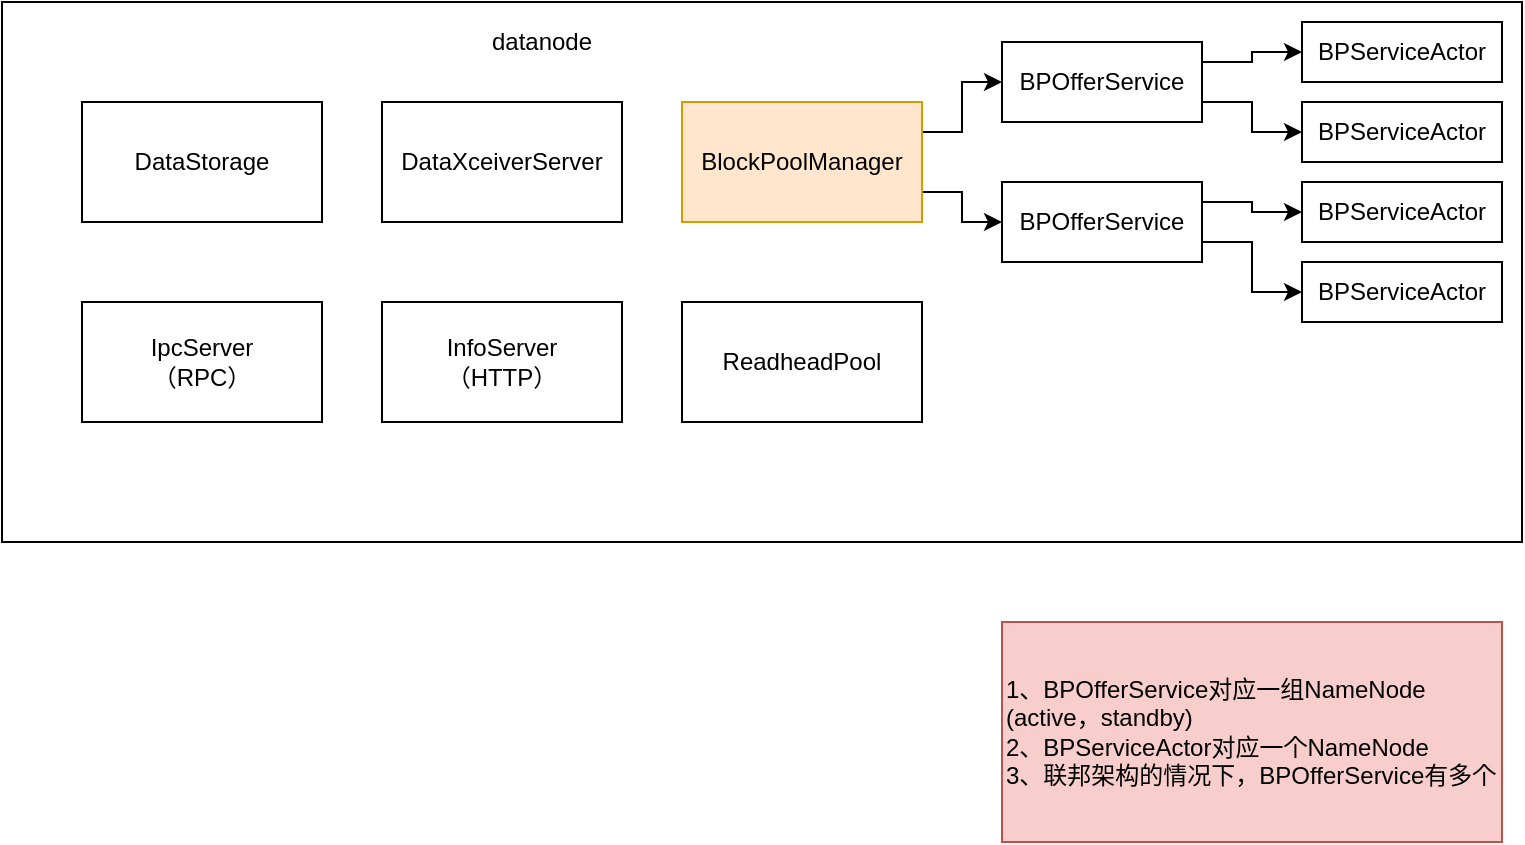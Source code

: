 <mxfile version="12.4.9" type="github">
  <diagram id="Rd0evlW4CYZFVhWFqkJk" name="第 1 页">
    <mxGraphModel dx="1422" dy="762" grid="1" gridSize="10" guides="1" tooltips="1" connect="1" arrows="1" fold="1" page="1" pageScale="1" pageWidth="827" pageHeight="1169" math="0" shadow="0">
      <root>
        <mxCell id="0"/>
        <mxCell id="1" parent="0"/>
        <mxCell id="CxxXEVq3UzC0iG8Yhcxf-14" value="" style="rounded=0;whiteSpace=wrap;html=1;" vertex="1" parent="1">
          <mxGeometry x="30" y="200" width="760" height="270" as="geometry"/>
        </mxCell>
        <mxCell id="CxxXEVq3UzC0iG8Yhcxf-15" value="datanode" style="text;html=1;strokeColor=none;fillColor=none;align=center;verticalAlign=middle;whiteSpace=wrap;rounded=0;" vertex="1" parent="1">
          <mxGeometry x="240" y="200" width="120" height="40" as="geometry"/>
        </mxCell>
        <mxCell id="CxxXEVq3UzC0iG8Yhcxf-16" value="DataStorage" style="rounded=0;whiteSpace=wrap;html=1;" vertex="1" parent="1">
          <mxGeometry x="70" y="250" width="120" height="60" as="geometry"/>
        </mxCell>
        <mxCell id="CxxXEVq3UzC0iG8Yhcxf-17" value="IpcServer&lt;br&gt;（RPC）" style="rounded=0;whiteSpace=wrap;html=1;" vertex="1" parent="1">
          <mxGeometry x="70" y="350" width="120" height="60" as="geometry"/>
        </mxCell>
        <mxCell id="CxxXEVq3UzC0iG8Yhcxf-18" value="DataXceiverServer" style="rounded=0;whiteSpace=wrap;html=1;" vertex="1" parent="1">
          <mxGeometry x="220" y="250" width="120" height="60" as="geometry"/>
        </mxCell>
        <mxCell id="CxxXEVq3UzC0iG8Yhcxf-25" style="edgeStyle=orthogonalEdgeStyle;rounded=0;orthogonalLoop=1;jettySize=auto;html=1;exitX=1;exitY=0.25;exitDx=0;exitDy=0;" edge="1" parent="1" source="CxxXEVq3UzC0iG8Yhcxf-19" target="CxxXEVq3UzC0iG8Yhcxf-23">
          <mxGeometry relative="1" as="geometry"/>
        </mxCell>
        <mxCell id="CxxXEVq3UzC0iG8Yhcxf-26" style="edgeStyle=orthogonalEdgeStyle;rounded=0;orthogonalLoop=1;jettySize=auto;html=1;exitX=1;exitY=0.75;exitDx=0;exitDy=0;entryX=0;entryY=0.5;entryDx=0;entryDy=0;" edge="1" parent="1" source="CxxXEVq3UzC0iG8Yhcxf-19" target="CxxXEVq3UzC0iG8Yhcxf-24">
          <mxGeometry relative="1" as="geometry"/>
        </mxCell>
        <mxCell id="CxxXEVq3UzC0iG8Yhcxf-19" value="BlockPoolManager" style="rounded=0;whiteSpace=wrap;html=1;fillColor=#ffe6cc;strokeColor=#d79b00;" vertex="1" parent="1">
          <mxGeometry x="370" y="250" width="120" height="60" as="geometry"/>
        </mxCell>
        <mxCell id="CxxXEVq3UzC0iG8Yhcxf-20" value="InfoServer&lt;br&gt;（HTTP）" style="rounded=0;whiteSpace=wrap;html=1;" vertex="1" parent="1">
          <mxGeometry x="220" y="350" width="120" height="60" as="geometry"/>
        </mxCell>
        <mxCell id="CxxXEVq3UzC0iG8Yhcxf-21" value="ReadheadPool" style="rounded=0;whiteSpace=wrap;html=1;" vertex="1" parent="1">
          <mxGeometry x="370" y="350" width="120" height="60" as="geometry"/>
        </mxCell>
        <mxCell id="CxxXEVq3UzC0iG8Yhcxf-30" style="edgeStyle=orthogonalEdgeStyle;rounded=0;orthogonalLoop=1;jettySize=auto;html=1;exitX=1;exitY=0.25;exitDx=0;exitDy=0;entryX=0;entryY=0.5;entryDx=0;entryDy=0;" edge="1" parent="1" source="CxxXEVq3UzC0iG8Yhcxf-23" target="CxxXEVq3UzC0iG8Yhcxf-27">
          <mxGeometry relative="1" as="geometry"/>
        </mxCell>
        <mxCell id="CxxXEVq3UzC0iG8Yhcxf-31" style="edgeStyle=orthogonalEdgeStyle;rounded=0;orthogonalLoop=1;jettySize=auto;html=1;exitX=1;exitY=0.75;exitDx=0;exitDy=0;entryX=0;entryY=0.5;entryDx=0;entryDy=0;" edge="1" parent="1" source="CxxXEVq3UzC0iG8Yhcxf-23" target="CxxXEVq3UzC0iG8Yhcxf-28">
          <mxGeometry relative="1" as="geometry"/>
        </mxCell>
        <mxCell id="CxxXEVq3UzC0iG8Yhcxf-23" value="BPOfferService" style="rounded=0;whiteSpace=wrap;html=1;" vertex="1" parent="1">
          <mxGeometry x="530" y="220" width="100" height="40" as="geometry"/>
        </mxCell>
        <mxCell id="CxxXEVq3UzC0iG8Yhcxf-34" style="edgeStyle=orthogonalEdgeStyle;rounded=0;orthogonalLoop=1;jettySize=auto;html=1;exitX=1;exitY=0.25;exitDx=0;exitDy=0;entryX=0;entryY=0.5;entryDx=0;entryDy=0;" edge="1" parent="1" source="CxxXEVq3UzC0iG8Yhcxf-24" target="CxxXEVq3UzC0iG8Yhcxf-32">
          <mxGeometry relative="1" as="geometry"/>
        </mxCell>
        <mxCell id="CxxXEVq3UzC0iG8Yhcxf-35" style="edgeStyle=orthogonalEdgeStyle;rounded=0;orthogonalLoop=1;jettySize=auto;html=1;exitX=1;exitY=0.75;exitDx=0;exitDy=0;" edge="1" parent="1" source="CxxXEVq3UzC0iG8Yhcxf-24" target="CxxXEVq3UzC0iG8Yhcxf-33">
          <mxGeometry relative="1" as="geometry"/>
        </mxCell>
        <mxCell id="CxxXEVq3UzC0iG8Yhcxf-24" value="BPOfferService" style="rounded=0;whiteSpace=wrap;html=1;" vertex="1" parent="1">
          <mxGeometry x="530" y="290" width="100" height="40" as="geometry"/>
        </mxCell>
        <mxCell id="CxxXEVq3UzC0iG8Yhcxf-27" value="BPServiceActor" style="rounded=0;whiteSpace=wrap;html=1;" vertex="1" parent="1">
          <mxGeometry x="680" y="210" width="100" height="30" as="geometry"/>
        </mxCell>
        <mxCell id="CxxXEVq3UzC0iG8Yhcxf-28" value="BPServiceActor" style="rounded=0;whiteSpace=wrap;html=1;" vertex="1" parent="1">
          <mxGeometry x="680" y="250" width="100" height="30" as="geometry"/>
        </mxCell>
        <mxCell id="CxxXEVq3UzC0iG8Yhcxf-32" value="BPServiceActor" style="rounded=0;whiteSpace=wrap;html=1;" vertex="1" parent="1">
          <mxGeometry x="680" y="290" width="100" height="30" as="geometry"/>
        </mxCell>
        <mxCell id="CxxXEVq3UzC0iG8Yhcxf-33" value="BPServiceActor" style="rounded=0;whiteSpace=wrap;html=1;" vertex="1" parent="1">
          <mxGeometry x="680" y="330" width="100" height="30" as="geometry"/>
        </mxCell>
        <mxCell id="CxxXEVq3UzC0iG8Yhcxf-36" value="1、BPOfferService对应一组NameNode&lt;br&gt;(active，standby)&lt;br&gt;2、BPServiceActor对应一个NameNode&lt;br&gt;3、联邦架构的情况下，BPOfferService有多个" style="text;html=1;strokeColor=#b85450;fillColor=#f8cecc;align=left;verticalAlign=middle;whiteSpace=wrap;rounded=0;" vertex="1" parent="1">
          <mxGeometry x="530" y="510" width="250" height="110" as="geometry"/>
        </mxCell>
      </root>
    </mxGraphModel>
  </diagram>
</mxfile>
